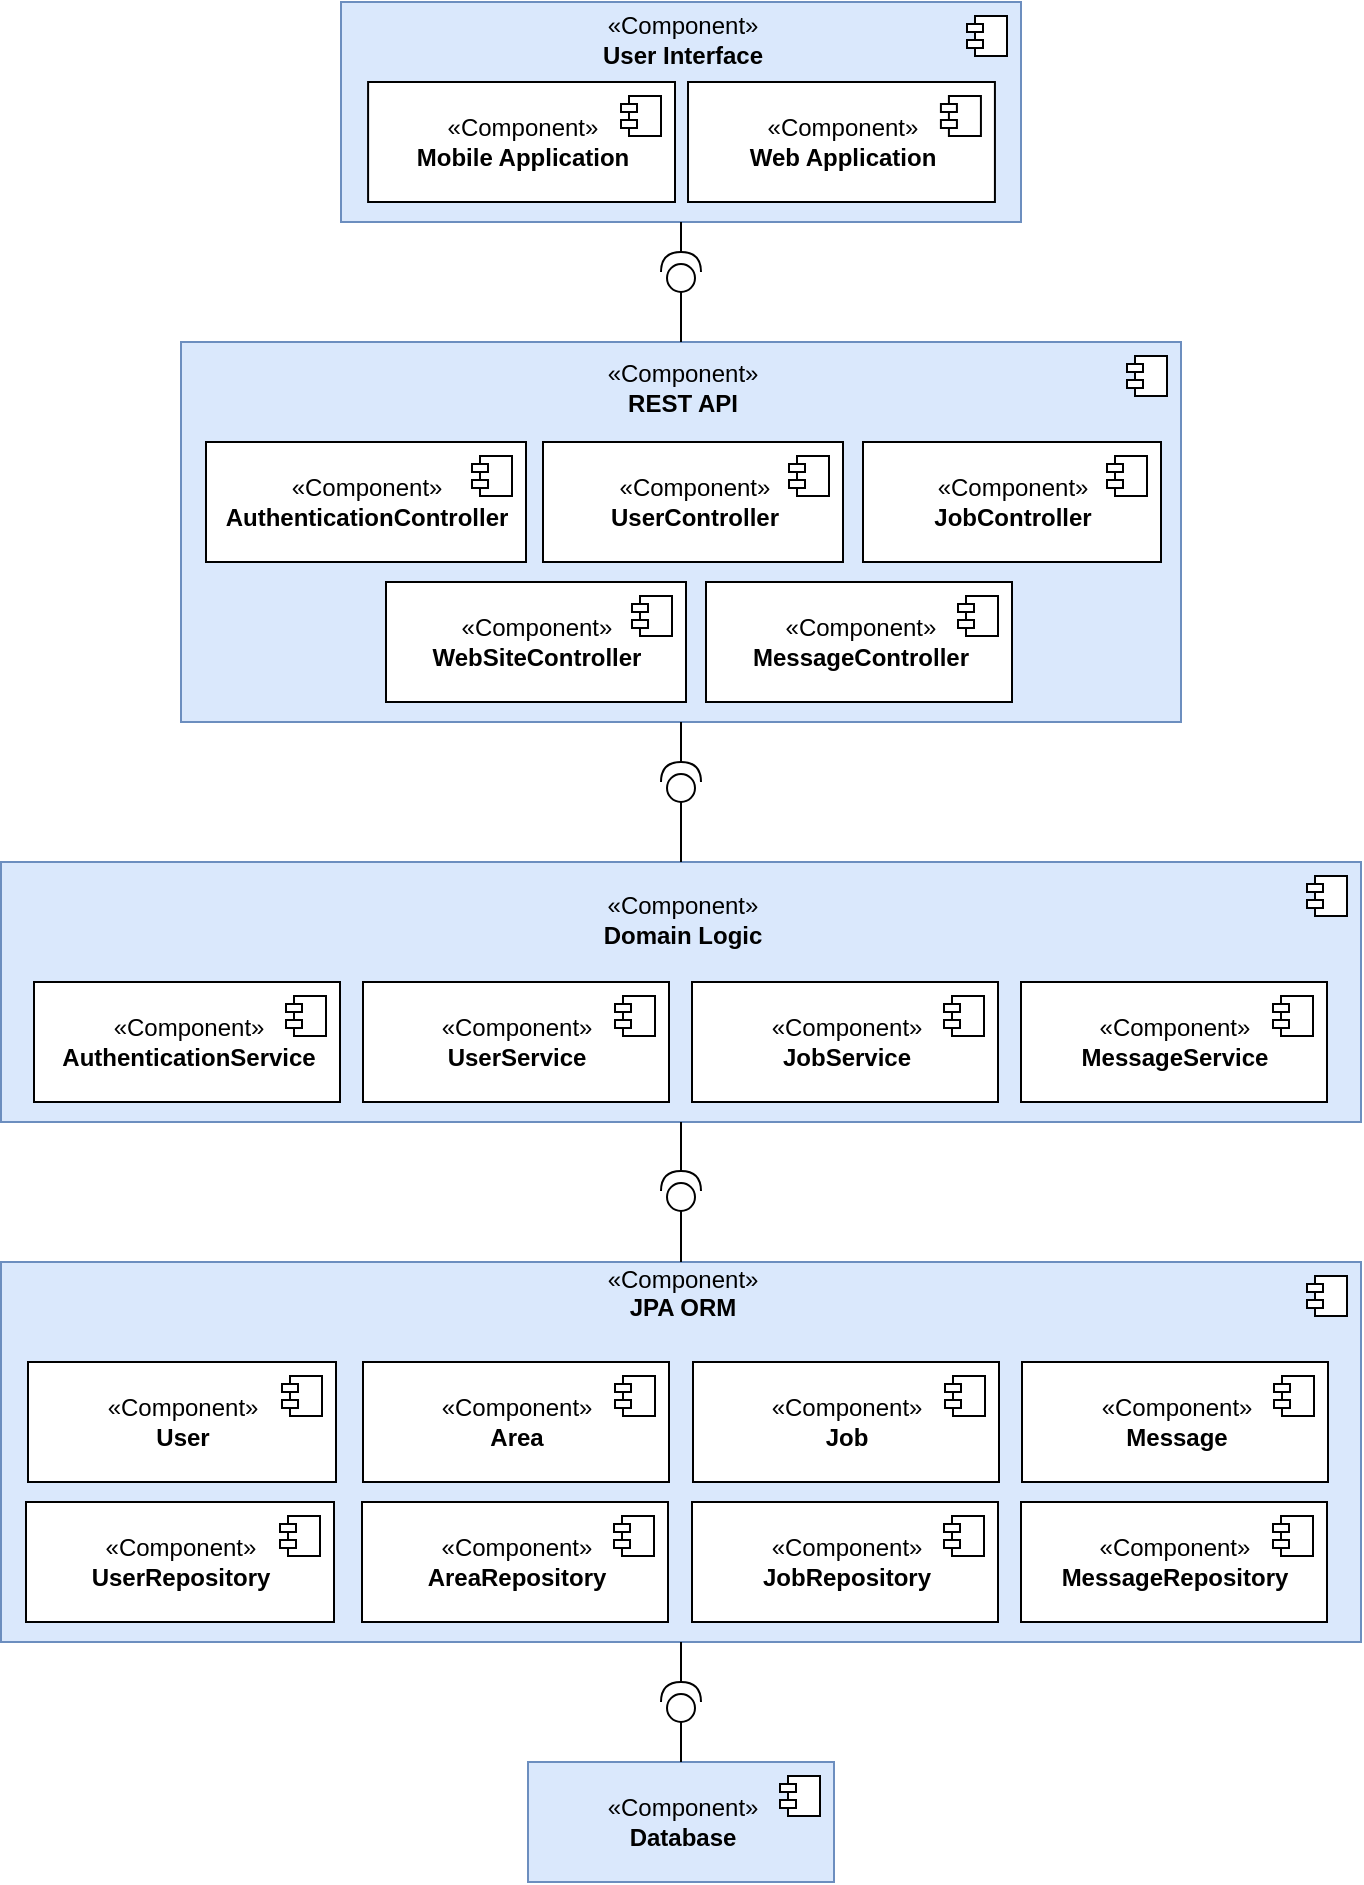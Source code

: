 <mxfile version="10.7.5"><diagram id="WGRmAVZJ5zwqaHL5hUpe" name="Page-1"><mxGraphModel dx="1683" dy="917" grid="1" gridSize="10" guides="1" tooltips="1" connect="1" arrows="1" fold="1" page="1" pageScale="1" pageWidth="827" pageHeight="1169" math="0" shadow="0"><root><mxCell id="0"/><mxCell id="1" parent="0"/><mxCell id="3pTuLepWWdaKSe_kaFJJ-3" value="«Component»&lt;br&gt;&lt;b&gt;User Interface&lt;br&gt;&lt;/b&gt;&lt;br&gt;&lt;br&gt;&lt;br&gt;&lt;br&gt;&lt;br&gt;" style="html=1;fillColor=#dae8fc;strokeColor=#6c8ebf;" vertex="1" parent="1"><mxGeometry x="243.5" y="100" width="340" height="110" as="geometry"/></mxCell><mxCell id="3pTuLepWWdaKSe_kaFJJ-4" value="" style="shape=component;jettyWidth=8;jettyHeight=4;" vertex="1" parent="3pTuLepWWdaKSe_kaFJJ-3"><mxGeometry x="1" width="20" height="20" relative="1" as="geometry"><mxPoint x="-27" y="7" as="offset"/></mxGeometry></mxCell><mxCell id="fKGyBQnBmcRyo2xVrYX2-4" value="«Component»&lt;br&gt;&lt;b&gt;Web Application&lt;/b&gt;&lt;br&gt;" style="html=1;" parent="3pTuLepWWdaKSe_kaFJJ-3" vertex="1"><mxGeometry x="173.51" y="40" width="153.451" height="60" as="geometry"/></mxCell><mxCell id="fKGyBQnBmcRyo2xVrYX2-5" value="" style="shape=component;jettyWidth=8;jettyHeight=4;" parent="fKGyBQnBmcRyo2xVrYX2-4" vertex="1"><mxGeometry x="1" width="20" height="20" relative="1" as="geometry"><mxPoint x="-27" y="7" as="offset"/></mxGeometry></mxCell><mxCell id="3pTuLepWWdaKSe_kaFJJ-1" value="«Component»&lt;br&gt;&lt;b&gt;Mobile Application&lt;/b&gt;&lt;br&gt;" style="html=1;" vertex="1" parent="3pTuLepWWdaKSe_kaFJJ-3"><mxGeometry x="13.549" y="40" width="153.451" height="60" as="geometry"/></mxCell><mxCell id="3pTuLepWWdaKSe_kaFJJ-2" value="" style="shape=component;jettyWidth=8;jettyHeight=4;" vertex="1" parent="3pTuLepWWdaKSe_kaFJJ-1"><mxGeometry x="1" width="20" height="20" relative="1" as="geometry"><mxPoint x="-27" y="7" as="offset"/></mxGeometry></mxCell><mxCell id="fKGyBQnBmcRyo2xVrYX2-58" value="«Component»&lt;br&gt;&lt;b&gt;JPA ORM&lt;br&gt;&lt;br&gt;&lt;/b&gt;&lt;br&gt;&lt;br&gt;&lt;br&gt;&lt;br&gt;&lt;br&gt;&lt;br&gt;&lt;br&gt;&lt;br&gt;&lt;br&gt;&lt;br&gt;" style="html=1;fillColor=#dae8fc;strokeColor=#6c8ebf;" parent="1" vertex="1"><mxGeometry x="73.5" y="730" width="680" height="190" as="geometry"/></mxCell><mxCell id="fKGyBQnBmcRyo2xVrYX2-59" value="" style="shape=component;jettyWidth=8;jettyHeight=4;" parent="fKGyBQnBmcRyo2xVrYX2-58" vertex="1"><mxGeometry x="1" width="20" height="20" relative="1" as="geometry"><mxPoint x="-27" y="7" as="offset"/></mxGeometry></mxCell><mxCell id="fKGyBQnBmcRyo2xVrYX2-50" value="«Component»&lt;br&gt;&lt;b&gt;UserRepository&lt;/b&gt;&lt;br&gt;" style="html=1;" parent="fKGyBQnBmcRyo2xVrYX2-58" vertex="1"><mxGeometry x="12.5" y="120" width="154" height="60" as="geometry"/></mxCell><mxCell id="fKGyBQnBmcRyo2xVrYX2-51" value="" style="shape=component;jettyWidth=8;jettyHeight=4;" parent="fKGyBQnBmcRyo2xVrYX2-50" vertex="1"><mxGeometry x="1" width="20" height="20" relative="1" as="geometry"><mxPoint x="-27" y="7" as="offset"/></mxGeometry></mxCell><mxCell id="fKGyBQnBmcRyo2xVrYX2-52" value="«Component»&lt;br&gt;&lt;b&gt;JobRepository&lt;/b&gt;&lt;br&gt;" style="html=1;" parent="fKGyBQnBmcRyo2xVrYX2-58" vertex="1"><mxGeometry x="345.5" y="120" width="153" height="60" as="geometry"/></mxCell><mxCell id="fKGyBQnBmcRyo2xVrYX2-53" value="" style="shape=component;jettyWidth=8;jettyHeight=4;" parent="fKGyBQnBmcRyo2xVrYX2-52" vertex="1"><mxGeometry x="1" width="20" height="20" relative="1" as="geometry"><mxPoint x="-27" y="7" as="offset"/></mxGeometry></mxCell><mxCell id="fKGyBQnBmcRyo2xVrYX2-54" value="«Component»&lt;br&gt;&lt;b&gt;AreaRepository&lt;/b&gt;&lt;br&gt;" style="html=1;" parent="fKGyBQnBmcRyo2xVrYX2-58" vertex="1"><mxGeometry x="180.5" y="120" width="153" height="60" as="geometry"/></mxCell><mxCell id="fKGyBQnBmcRyo2xVrYX2-55" value="" style="shape=component;jettyWidth=8;jettyHeight=4;" parent="fKGyBQnBmcRyo2xVrYX2-54" vertex="1"><mxGeometry x="1" width="20" height="20" relative="1" as="geometry"><mxPoint x="-27" y="7" as="offset"/></mxGeometry></mxCell><mxCell id="fKGyBQnBmcRyo2xVrYX2-34" value="«Component»&lt;br&gt;&lt;b&gt;Area&lt;/b&gt;&lt;br&gt;" style="html=1;" parent="fKGyBQnBmcRyo2xVrYX2-58" vertex="1"><mxGeometry x="181" y="50" width="153" height="60" as="geometry"/></mxCell><mxCell id="fKGyBQnBmcRyo2xVrYX2-35" value="" style="shape=component;jettyWidth=8;jettyHeight=4;" parent="fKGyBQnBmcRyo2xVrYX2-34" vertex="1"><mxGeometry x="1" width="20" height="20" relative="1" as="geometry"><mxPoint x="-27" y="7" as="offset"/></mxGeometry></mxCell><mxCell id="fKGyBQnBmcRyo2xVrYX2-32" value="«Component»&lt;br&gt;&lt;b&gt;Job&lt;/b&gt;&lt;br&gt;" style="html=1;" parent="fKGyBQnBmcRyo2xVrYX2-58" vertex="1"><mxGeometry x="346" y="50" width="153" height="60" as="geometry"/></mxCell><mxCell id="fKGyBQnBmcRyo2xVrYX2-33" value="" style="shape=component;jettyWidth=8;jettyHeight=4;" parent="fKGyBQnBmcRyo2xVrYX2-32" vertex="1"><mxGeometry x="1" width="20" height="20" relative="1" as="geometry"><mxPoint x="-27" y="7" as="offset"/></mxGeometry></mxCell><mxCell id="fKGyBQnBmcRyo2xVrYX2-30" value="«Component»&lt;br&gt;&lt;b&gt;User&lt;/b&gt;&lt;br&gt;" style="html=1;" parent="fKGyBQnBmcRyo2xVrYX2-58" vertex="1"><mxGeometry x="13.5" y="50" width="154" height="60" as="geometry"/></mxCell><mxCell id="fKGyBQnBmcRyo2xVrYX2-31" value="" style="shape=component;jettyWidth=8;jettyHeight=4;" parent="fKGyBQnBmcRyo2xVrYX2-30" vertex="1"><mxGeometry x="1" width="20" height="20" relative="1" as="geometry"><mxPoint x="-27" y="7" as="offset"/></mxGeometry></mxCell><mxCell id="fKGyBQnBmcRyo2xVrYX2-77" value="«Component»&lt;br&gt;&lt;b&gt;MessageRepository&lt;/b&gt;&lt;br&gt;" style="html=1;" parent="fKGyBQnBmcRyo2xVrYX2-58" vertex="1"><mxGeometry x="510" y="120" width="153" height="60" as="geometry"/></mxCell><mxCell id="fKGyBQnBmcRyo2xVrYX2-78" value="" style="shape=component;jettyWidth=8;jettyHeight=4;" parent="fKGyBQnBmcRyo2xVrYX2-77" vertex="1"><mxGeometry x="1" width="20" height="20" relative="1" as="geometry"><mxPoint x="-27" y="7" as="offset"/></mxGeometry></mxCell><mxCell id="fKGyBQnBmcRyo2xVrYX2-79" value="«Component»&lt;br&gt;&lt;b&gt;Message&lt;/b&gt;&lt;br&gt;" style="html=1;" parent="fKGyBQnBmcRyo2xVrYX2-58" vertex="1"><mxGeometry x="510.5" y="50" width="153" height="60" as="geometry"/></mxCell><mxCell id="fKGyBQnBmcRyo2xVrYX2-80" value="" style="shape=component;jettyWidth=8;jettyHeight=4;" parent="fKGyBQnBmcRyo2xVrYX2-79" vertex="1"><mxGeometry x="1" width="20" height="20" relative="1" as="geometry"><mxPoint x="-27" y="7" as="offset"/></mxGeometry></mxCell><mxCell id="fKGyBQnBmcRyo2xVrYX2-56" value="«Component»&lt;br&gt;&lt;b&gt;Domain Logic&lt;br&gt;&lt;/b&gt;&lt;br&gt;&lt;br&gt;&lt;br&gt;&lt;br&gt;&lt;br&gt;" style="html=1;fillColor=#dae8fc;strokeColor=#6c8ebf;" parent="1" vertex="1"><mxGeometry x="73.5" y="530" width="680" height="130" as="geometry"/></mxCell><mxCell id="fKGyBQnBmcRyo2xVrYX2-57" value="" style="shape=component;jettyWidth=8;jettyHeight=4;" parent="fKGyBQnBmcRyo2xVrYX2-56" vertex="1"><mxGeometry x="1" width="20" height="20" relative="1" as="geometry"><mxPoint x="-27" y="7" as="offset"/></mxGeometry></mxCell><mxCell id="fKGyBQnBmcRyo2xVrYX2-6" value="«Component»&lt;br&gt;&lt;b&gt;REST API&lt;br&gt;&lt;/b&gt;&lt;br&gt;&lt;br&gt;&lt;br&gt;&lt;br&gt;&lt;br&gt;&lt;br&gt;&lt;br&gt;&lt;br&gt;&lt;br&gt;&lt;br&gt;" style="html=1;fillColor=#dae8fc;strokeColor=#6c8ebf;" parent="1" vertex="1"><mxGeometry x="163.5" y="270" width="500" height="190" as="geometry"/></mxCell><mxCell id="fKGyBQnBmcRyo2xVrYX2-7" value="" style="shape=component;jettyWidth=8;jettyHeight=4;" parent="fKGyBQnBmcRyo2xVrYX2-6" vertex="1"><mxGeometry x="1" width="20" height="20" relative="1" as="geometry"><mxPoint x="-27" y="7" as="offset"/></mxGeometry></mxCell><mxCell id="fKGyBQnBmcRyo2xVrYX2-8" value="«Component»&lt;br&gt;&lt;b&gt;WebSiteController&lt;/b&gt;&lt;br&gt;" style="html=1;" parent="1" vertex="1"><mxGeometry x="266" y="390" width="150" height="60" as="geometry"/></mxCell><mxCell id="fKGyBQnBmcRyo2xVrYX2-9" value="" style="shape=component;jettyWidth=8;jettyHeight=4;" parent="fKGyBQnBmcRyo2xVrYX2-8" vertex="1"><mxGeometry x="1" width="20" height="20" relative="1" as="geometry"><mxPoint x="-27" y="7" as="offset"/></mxGeometry></mxCell><mxCell id="fKGyBQnBmcRyo2xVrYX2-12" value="«Component»&lt;br&gt;&lt;b&gt;AuthenticationController&lt;/b&gt;&lt;br&gt;" style="html=1;" parent="1" vertex="1"><mxGeometry x="176" y="320" width="160" height="60" as="geometry"/></mxCell><mxCell id="fKGyBQnBmcRyo2xVrYX2-13" value="" style="shape=component;jettyWidth=8;jettyHeight=4;" parent="fKGyBQnBmcRyo2xVrYX2-12" vertex="1"><mxGeometry x="1" width="20" height="20" relative="1" as="geometry"><mxPoint x="-27" y="7" as="offset"/></mxGeometry></mxCell><mxCell id="fKGyBQnBmcRyo2xVrYX2-14" value="«Component»&lt;br&gt;&lt;b&gt;UserController&lt;/b&gt;&lt;br&gt;" style="html=1;" parent="1" vertex="1"><mxGeometry x="344.5" y="320" width="150" height="60" as="geometry"/></mxCell><mxCell id="fKGyBQnBmcRyo2xVrYX2-15" value="" style="shape=component;jettyWidth=8;jettyHeight=4;" parent="fKGyBQnBmcRyo2xVrYX2-14" vertex="1"><mxGeometry x="1" width="20" height="20" relative="1" as="geometry"><mxPoint x="-27" y="7" as="offset"/></mxGeometry></mxCell><mxCell id="fKGyBQnBmcRyo2xVrYX2-18" value="«Component»&lt;br&gt;&lt;b&gt;JobController&lt;/b&gt;&lt;br&gt;" style="html=1;" parent="1" vertex="1"><mxGeometry x="504.5" y="320" width="149" height="60" as="geometry"/></mxCell><mxCell id="fKGyBQnBmcRyo2xVrYX2-19" value="" style="shape=component;jettyWidth=8;jettyHeight=4;" parent="fKGyBQnBmcRyo2xVrYX2-18" vertex="1"><mxGeometry x="1" width="20" height="20" relative="1" as="geometry"><mxPoint x="-27" y="7" as="offset"/></mxGeometry></mxCell><mxCell id="fKGyBQnBmcRyo2xVrYX2-16" value="«Component»&lt;br&gt;&lt;b&gt;MessageController&lt;/b&gt;&lt;br&gt;" style="html=1;" parent="1" vertex="1"><mxGeometry x="426" y="390" width="153" height="60" as="geometry"/></mxCell><mxCell id="fKGyBQnBmcRyo2xVrYX2-17" value="" style="shape=component;jettyWidth=8;jettyHeight=4;" parent="fKGyBQnBmcRyo2xVrYX2-16" vertex="1"><mxGeometry x="1" width="20" height="20" relative="1" as="geometry"><mxPoint x="-27" y="7" as="offset"/></mxGeometry></mxCell><mxCell id="fKGyBQnBmcRyo2xVrYX2-28" value="«Component»&lt;br&gt;&lt;b&gt;Message&lt;/b&gt;&lt;b&gt;Service&lt;/b&gt;&lt;br&gt;" style="html=1;" parent="1" vertex="1"><mxGeometry x="583.5" y="590" width="153" height="60" as="geometry"/></mxCell><mxCell id="fKGyBQnBmcRyo2xVrYX2-29" value="" style="shape=component;jettyWidth=8;jettyHeight=4;" parent="fKGyBQnBmcRyo2xVrYX2-28" vertex="1"><mxGeometry x="1" width="20" height="20" relative="1" as="geometry"><mxPoint x="-27" y="7" as="offset"/></mxGeometry></mxCell><mxCell id="fKGyBQnBmcRyo2xVrYX2-26" value="«Component»&lt;br&gt;&lt;b&gt;Job&lt;/b&gt;&lt;b&gt;Service&lt;/b&gt;&lt;br&gt;" style="html=1;" parent="1" vertex="1"><mxGeometry x="419" y="590" width="153" height="60" as="geometry"/></mxCell><mxCell id="fKGyBQnBmcRyo2xVrYX2-27" value="" style="shape=component;jettyWidth=8;jettyHeight=4;" parent="fKGyBQnBmcRyo2xVrYX2-26" vertex="1"><mxGeometry x="1" width="20" height="20" relative="1" as="geometry"><mxPoint x="-27" y="7" as="offset"/></mxGeometry></mxCell><mxCell id="fKGyBQnBmcRyo2xVrYX2-24" value="«Component»&lt;br&gt;&lt;b&gt;User&lt;/b&gt;&lt;b&gt;Service&lt;/b&gt;&lt;br&gt;" style="html=1;" parent="1" vertex="1"><mxGeometry x="254.5" y="590" width="153" height="60" as="geometry"/></mxCell><mxCell id="fKGyBQnBmcRyo2xVrYX2-25" value="" style="shape=component;jettyWidth=8;jettyHeight=4;" parent="fKGyBQnBmcRyo2xVrYX2-24" vertex="1"><mxGeometry x="1" width="20" height="20" relative="1" as="geometry"><mxPoint x="-27" y="7" as="offset"/></mxGeometry></mxCell><mxCell id="fKGyBQnBmcRyo2xVrYX2-22" value="«Component»&lt;br&gt;&lt;b&gt;Authentication&lt;/b&gt;&lt;b&gt;Service&lt;/b&gt;&lt;br&gt;" style="html=1;" parent="1" vertex="1"><mxGeometry x="90" y="590" width="153" height="60" as="geometry"/></mxCell><mxCell id="fKGyBQnBmcRyo2xVrYX2-23" value="" style="shape=component;jettyWidth=8;jettyHeight=4;" parent="fKGyBQnBmcRyo2xVrYX2-22" vertex="1"><mxGeometry x="1" width="20" height="20" relative="1" as="geometry"><mxPoint x="-27" y="7" as="offset"/></mxGeometry></mxCell><mxCell id="fKGyBQnBmcRyo2xVrYX2-60" value="«Component»&lt;br&gt;&lt;b&gt;Database&lt;/b&gt;&lt;br&gt;" style="html=1;fillColor=#dae8fc;strokeColor=#6c8ebf;" parent="1" vertex="1"><mxGeometry x="337" y="980" width="153" height="60" as="geometry"/></mxCell><mxCell id="fKGyBQnBmcRyo2xVrYX2-61" value="" style="shape=component;jettyWidth=8;jettyHeight=4;" parent="fKGyBQnBmcRyo2xVrYX2-60" vertex="1"><mxGeometry x="1" width="20" height="20" relative="1" as="geometry"><mxPoint x="-27" y="7" as="offset"/></mxGeometry></mxCell><mxCell id="fKGyBQnBmcRyo2xVrYX2-62" value="" style="shape=providedRequiredInterface;html=1;verticalLabelPosition=bottom;rotation=-90;" parent="1" vertex="1"><mxGeometry x="403.5" y="225" width="20" height="20" as="geometry"/></mxCell><mxCell id="fKGyBQnBmcRyo2xVrYX2-63" value="" style="endArrow=none;html=1;entryX=0.5;entryY=1;entryDx=0;entryDy=0;exitX=1;exitY=0.5;exitDx=0;exitDy=0;exitPerimeter=0;" parent="1" source="fKGyBQnBmcRyo2xVrYX2-62" target="3pTuLepWWdaKSe_kaFJJ-3" edge="1"><mxGeometry width="50" height="50" relative="1" as="geometry"><mxPoint x="433.5" y="220" as="sourcePoint"/><mxPoint x="363.5" y="210" as="targetPoint"/></mxGeometry></mxCell><mxCell id="fKGyBQnBmcRyo2xVrYX2-64" value="" style="endArrow=none;html=1;exitX=0.5;exitY=0;exitDx=0;exitDy=0;entryX=0;entryY=0.5;entryDx=0;entryDy=0;entryPerimeter=0;" parent="1" source="fKGyBQnBmcRyo2xVrYX2-6" target="fKGyBQnBmcRyo2xVrYX2-62" edge="1"><mxGeometry width="50" height="50" relative="1" as="geometry"><mxPoint x="303.5" y="270" as="sourcePoint"/><mxPoint x="413.5" y="250" as="targetPoint"/></mxGeometry></mxCell><mxCell id="fKGyBQnBmcRyo2xVrYX2-65" value="" style="shape=providedRequiredInterface;html=1;verticalLabelPosition=bottom;rotation=-90;" parent="1" vertex="1"><mxGeometry x="403.5" y="480" width="20" height="20" as="geometry"/></mxCell><mxCell id="fKGyBQnBmcRyo2xVrYX2-67" value="" style="shape=providedRequiredInterface;html=1;verticalLabelPosition=bottom;rotation=-90;" parent="1" vertex="1"><mxGeometry x="403.5" y="684.5" width="20" height="20" as="geometry"/></mxCell><mxCell id="fKGyBQnBmcRyo2xVrYX2-68" value="" style="shape=providedRequiredInterface;html=1;verticalLabelPosition=bottom;rotation=-90;" parent="1" vertex="1"><mxGeometry x="403.5" y="940" width="20" height="20" as="geometry"/></mxCell><mxCell id="fKGyBQnBmcRyo2xVrYX2-70" value="" style="endArrow=none;html=1;entryX=0;entryY=0.5;entryDx=0;entryDy=0;entryPerimeter=0;exitX=0.5;exitY=0;exitDx=0;exitDy=0;" parent="1" source="fKGyBQnBmcRyo2xVrYX2-60" target="fKGyBQnBmcRyo2xVrYX2-68" edge="1"><mxGeometry width="50" height="50" relative="1" as="geometry"><mxPoint x="433.5" y="970" as="sourcePoint"/><mxPoint x="393.5" y="940" as="targetPoint"/></mxGeometry></mxCell><mxCell id="fKGyBQnBmcRyo2xVrYX2-71" value="" style="endArrow=none;html=1;entryX=0.5;entryY=1;entryDx=0;entryDy=0;exitX=1;exitY=0.5;exitDx=0;exitDy=0;exitPerimeter=0;" parent="1" source="fKGyBQnBmcRyo2xVrYX2-68" target="fKGyBQnBmcRyo2xVrYX2-58" edge="1"><mxGeometry width="50" height="50" relative="1" as="geometry"><mxPoint x="243.5" y="980" as="sourcePoint"/><mxPoint x="293.5" y="930" as="targetPoint"/></mxGeometry></mxCell><mxCell id="fKGyBQnBmcRyo2xVrYX2-73" value="" style="endArrow=none;html=1;entryX=1;entryY=0.5;entryDx=0;entryDy=0;entryPerimeter=0;exitX=0.5;exitY=1;exitDx=0;exitDy=0;" parent="1" source="fKGyBQnBmcRyo2xVrYX2-56" target="fKGyBQnBmcRyo2xVrYX2-67" edge="1"><mxGeometry width="50" height="50" relative="1" as="geometry"><mxPoint x="313.5" y="720" as="sourcePoint"/><mxPoint x="363.5" y="670" as="targetPoint"/></mxGeometry></mxCell><mxCell id="fKGyBQnBmcRyo2xVrYX2-74" value="" style="endArrow=none;html=1;entryX=0;entryY=0.5;entryDx=0;entryDy=0;entryPerimeter=0;exitX=0.5;exitY=0;exitDx=0;exitDy=0;" parent="1" source="fKGyBQnBmcRyo2xVrYX2-58" target="fKGyBQnBmcRyo2xVrYX2-67" edge="1"><mxGeometry width="50" height="50" relative="1" as="geometry"><mxPoint x="323.5" y="740" as="sourcePoint"/><mxPoint x="373.5" y="690" as="targetPoint"/></mxGeometry></mxCell><mxCell id="fKGyBQnBmcRyo2xVrYX2-75" value="" style="endArrow=none;html=1;entryX=0;entryY=0.5;entryDx=0;entryDy=0;entryPerimeter=0;exitX=0.5;exitY=0;exitDx=0;exitDy=0;" parent="1" source="fKGyBQnBmcRyo2xVrYX2-56" target="fKGyBQnBmcRyo2xVrYX2-65" edge="1"><mxGeometry width="50" height="50" relative="1" as="geometry"><mxPoint x="433.5" y="520" as="sourcePoint"/><mxPoint x="393.5" y="490" as="targetPoint"/></mxGeometry></mxCell><mxCell id="fKGyBQnBmcRyo2xVrYX2-76" value="" style="endArrow=none;html=1;entryX=0.5;entryY=1;entryDx=0;entryDy=0;exitX=1;exitY=0.5;exitDx=0;exitDy=0;exitPerimeter=0;" parent="1" source="fKGyBQnBmcRyo2xVrYX2-65" target="fKGyBQnBmcRyo2xVrYX2-6" edge="1"><mxGeometry width="50" height="50" relative="1" as="geometry"><mxPoint x="343.5" y="540" as="sourcePoint"/><mxPoint x="393.5" y="490" as="targetPoint"/></mxGeometry></mxCell></root></mxGraphModel></diagram></mxfile>